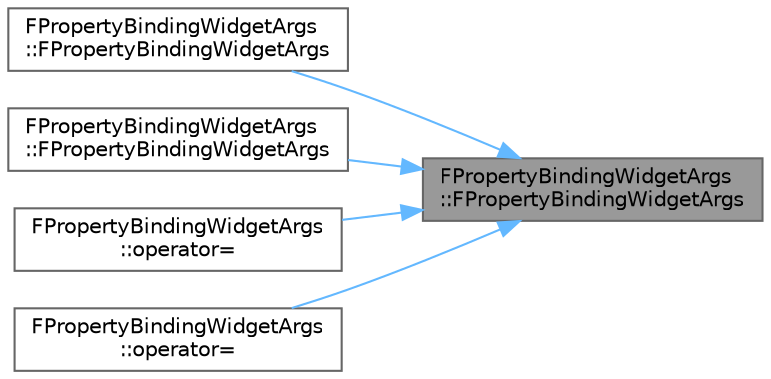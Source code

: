 digraph "FPropertyBindingWidgetArgs::FPropertyBindingWidgetArgs"
{
 // INTERACTIVE_SVG=YES
 // LATEX_PDF_SIZE
  bgcolor="transparent";
  edge [fontname=Helvetica,fontsize=10,labelfontname=Helvetica,labelfontsize=10];
  node [fontname=Helvetica,fontsize=10,shape=box,height=0.2,width=0.4];
  rankdir="RL";
  Node1 [id="Node000001",label="FPropertyBindingWidgetArgs\l::FPropertyBindingWidgetArgs",height=0.2,width=0.4,color="gray40", fillcolor="grey60", style="filled", fontcolor="black",tooltip=" "];
  Node1 -> Node2 [id="edge1_Node000001_Node000002",dir="back",color="steelblue1",style="solid",tooltip=" "];
  Node2 [id="Node000002",label="FPropertyBindingWidgetArgs\l::FPropertyBindingWidgetArgs",height=0.2,width=0.4,color="grey40", fillcolor="white", style="filled",URL="$d1/df6/structFPropertyBindingWidgetArgs.html#ad9fb8161a1409585beb202db04d17ab6",tooltip=" "];
  Node1 -> Node3 [id="edge2_Node000001_Node000003",dir="back",color="steelblue1",style="solid",tooltip=" "];
  Node3 [id="Node000003",label="FPropertyBindingWidgetArgs\l::FPropertyBindingWidgetArgs",height=0.2,width=0.4,color="grey40", fillcolor="white", style="filled",URL="$d1/df6/structFPropertyBindingWidgetArgs.html#a0f3bd0cb9e24b0615b8e78f892f6cffb",tooltip=" "];
  Node1 -> Node4 [id="edge3_Node000001_Node000004",dir="back",color="steelblue1",style="solid",tooltip=" "];
  Node4 [id="Node000004",label="FPropertyBindingWidgetArgs\l::operator=",height=0.2,width=0.4,color="grey40", fillcolor="white", style="filled",URL="$d1/df6/structFPropertyBindingWidgetArgs.html#a06f3f7bb62a8116775038aacf797048e",tooltip=" "];
  Node1 -> Node5 [id="edge4_Node000001_Node000005",dir="back",color="steelblue1",style="solid",tooltip=" "];
  Node5 [id="Node000005",label="FPropertyBindingWidgetArgs\l::operator=",height=0.2,width=0.4,color="grey40", fillcolor="white", style="filled",URL="$d1/df6/structFPropertyBindingWidgetArgs.html#adafdbc662971e1053adada92fdc12931",tooltip=" "];
}
